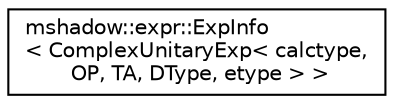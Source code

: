 digraph "Graphical Class Hierarchy"
{
 // LATEX_PDF_SIZE
  edge [fontname="Helvetica",fontsize="10",labelfontname="Helvetica",labelfontsize="10"];
  node [fontname="Helvetica",fontsize="10",shape=record];
  rankdir="LR";
  Node0 [label="mshadow::expr::ExpInfo\l\< ComplexUnitaryExp\< calctype,\l OP, TA, DType, etype \> \>",height=0.2,width=0.4,color="black", fillcolor="white", style="filled",URL="$structmshadow_1_1expr_1_1ExpInfo_3_01ComplexUnitaryExp_3_01calctype_00_01OP_00_01TA_00_01DType_00_01etype_01_4_01_4.html",tooltip=" "];
}
